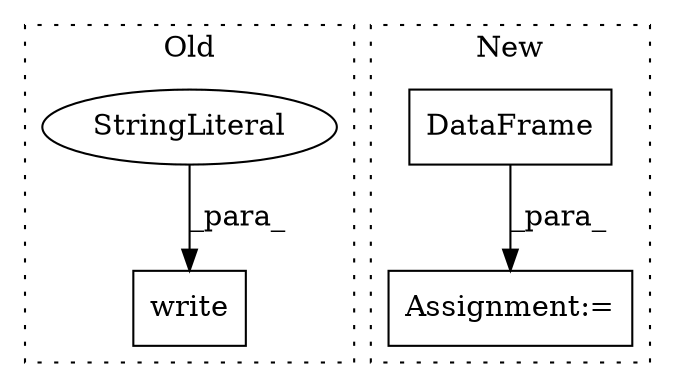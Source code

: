 digraph G {
subgraph cluster0 {
1 [label="write" a="32" s="548,576" l="6,1" shape="box"];
4 [label="StringLiteral" a="45" s="569" l="7" shape="ellipse"];
label = "Old";
style="dotted";
}
subgraph cluster1 {
2 [label="DataFrame" a="32" s="697,714" l="10,1" shape="box"];
3 [label="Assignment:=" a="7" s="689" l="1" shape="box"];
label = "New";
style="dotted";
}
2 -> 3 [label="_para_"];
4 -> 1 [label="_para_"];
}